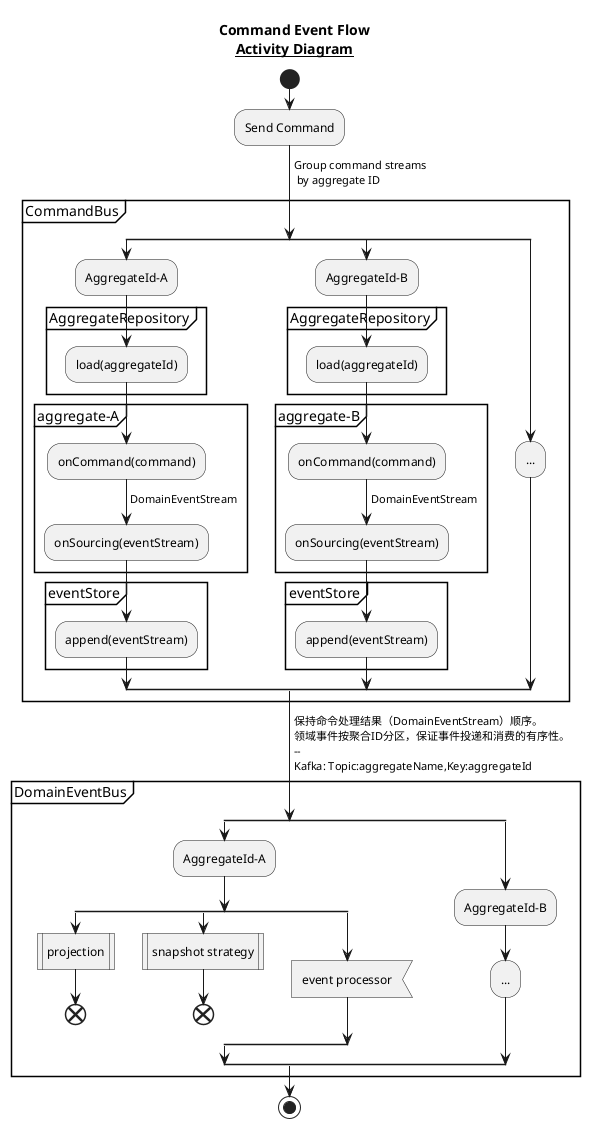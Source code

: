 @startuml

title
Command Event Flow
__Activity Diagram__
end title

start
:Send Command;
-> Group command streams
 by aggregate ID
 ;

partition CommandBus {
    split
    :AggregateId-A;
    group AggregateRepository
        :load(aggregateId);
    end group

    group aggregate-A
        :onCommand(command);
        -> DomainEventStream;
        :onSourcing(eventStream);
    end group

    group eventStore
        :append(eventStream);
    end group

    split again
    :AggregateId-B;
    group AggregateRepository
        :load(aggregateId);
    end group

    group aggregate-B
        :onCommand(command);
        -> DomainEventStream;
        :onSourcing(eventStream);
    end group

    group eventStore
    :append(eventStream);
    end group

    split again
    :...;
    end split
}

-> 保持命令处理结果（DomainEventStream）顺序。
领域事件按聚合ID分区，保证事件投递和消费的有序性。
--
Kafka: Topic:aggregateName,Key:aggregateId;

partition DomainEventBus {
    split
    :AggregateId-A;
        split
        :projection|
        end
        split again
        :snapshot strategy|
        end
        split again
        :event processor<
        end split;
    split again
    :AggregateId-B;
    :...;
    end split
}

stop

@enduml
